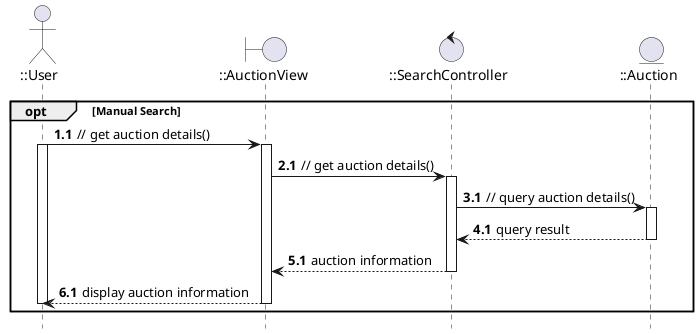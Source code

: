 @startuml
hide footbox

actor "::User" as User
boundary "::AuctionView" as AuctionView
control "::SearchController" as SearchController
entity "::Auction" as Auction

autonumber

opt Manual Search
  autonumber 1.1
    User -> AuctionView: // get auction details()
    autonumber inc A
    activate User
    activate AuctionView
      AuctionView -> SearchController: // get auction details()
      autonumber inc A
      activate SearchController
        SearchController -> Auction: // query auction details()
          autonumber inc A
          activate Auction
            Auction --> SearchController: query result
            autonumber inc A
          deactivate Auction
        SearchController --> AuctionView: auction information
        autonumber inc A
      deactivate SearchController
      AuctionView --> User: display auction information
      autonumber inc A
    deactivate AuctionView
  deactivate User
end

@enduml